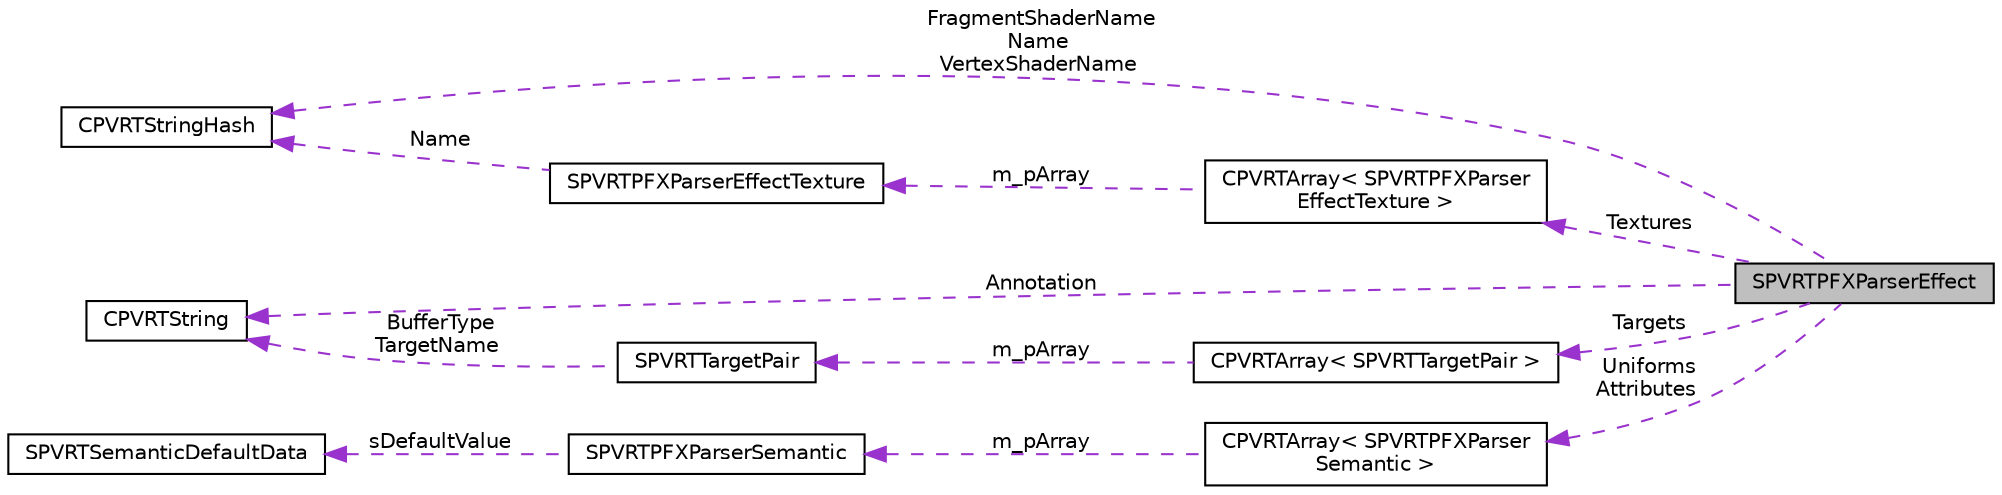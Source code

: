 digraph "SPVRTPFXParserEffect"
{
  edge [fontname="Helvetica",fontsize="10",labelfontname="Helvetica",labelfontsize="10"];
  node [fontname="Helvetica",fontsize="10",shape=record];
  rankdir="LR";
  Node1 [label="SPVRTPFXParserEffect",height=0.2,width=0.4,color="black", fillcolor="grey75", style="filled", fontcolor="black"];
  Node2 -> Node1 [dir="back",color="darkorchid3",fontsize="10",style="dashed",label=" FragmentShaderName\nName\nVertexShaderName" ,fontname="Helvetica"];
  Node2 [label="CPVRTStringHash",height=0.2,width=0.4,color="black", fillcolor="white", style="filled",URL="$class_c_p_v_r_t_string_hash.html",tooltip="Inherits from PVRTString to include PVRTHash functionality for quick string compares. "];
  Node3 -> Node1 [dir="back",color="darkorchid3",fontsize="10",style="dashed",label=" Targets" ,fontname="Helvetica"];
  Node3 [label="CPVRTArray\< SPVRTTargetPair \>",height=0.2,width=0.4,color="black", fillcolor="white", style="filled",URL="$class_c_p_v_r_t_array.html"];
  Node4 -> Node3 [dir="back",color="darkorchid3",fontsize="10",style="dashed",label=" m_pArray" ,fontname="Helvetica"];
  Node4 [label="SPVRTTargetPair",height=0.2,width=0.4,color="black", fillcolor="white", style="filled",URL="$struct_s_p_v_r_t_target_pair.html",tooltip="Stores a buffer type and name for a render target. "];
  Node5 -> Node4 [dir="back",color="darkorchid3",fontsize="10",style="dashed",label=" BufferType\nTargetName" ,fontname="Helvetica"];
  Node5 [label="CPVRTString",height=0.2,width=0.4,color="black", fillcolor="white", style="filled",URL="$class_c_p_v_r_t_string.html",tooltip="A string class. "];
  Node6 -> Node1 [dir="back",color="darkorchid3",fontsize="10",style="dashed",label=" Textures" ,fontname="Helvetica"];
  Node6 [label="CPVRTArray\< SPVRTPFXParser\lEffectTexture \>",height=0.2,width=0.4,color="black", fillcolor="white", style="filled",URL="$class_c_p_v_r_t_array.html"];
  Node7 -> Node6 [dir="back",color="darkorchid3",fontsize="10",style="dashed",label=" m_pArray" ,fontname="Helvetica"];
  Node7 [label="SPVRTPFXParserEffectTexture",height=0.2,width=0.4,color="black", fillcolor="white", style="filled",URL="$struct_s_p_v_r_t_p_f_x_parser_effect_texture.html",tooltip="Stores effect texture information. "];
  Node2 -> Node7 [dir="back",color="darkorchid3",fontsize="10",style="dashed",label=" Name" ,fontname="Helvetica"];
  Node8 -> Node1 [dir="back",color="darkorchid3",fontsize="10",style="dashed",label=" Uniforms\nAttributes" ,fontname="Helvetica"];
  Node8 [label="CPVRTArray\< SPVRTPFXParser\lSemantic \>",height=0.2,width=0.4,color="black", fillcolor="white", style="filled",URL="$class_c_p_v_r_t_array.html"];
  Node9 -> Node8 [dir="back",color="darkorchid3",fontsize="10",style="dashed",label=" m_pArray" ,fontname="Helvetica"];
  Node9 [label="SPVRTPFXParserSemantic",height=0.2,width=0.4,color="black", fillcolor="white", style="filled",URL="$struct_s_p_v_r_t_p_f_x_parser_semantic.html",tooltip="Stores semantic information. "];
  Node10 -> Node9 [dir="back",color="darkorchid3",fontsize="10",style="dashed",label=" sDefaultValue" ,fontname="Helvetica"];
  Node10 [label="SPVRTSemanticDefaultData",height=0.2,width=0.4,color="black", fillcolor="white", style="filled",URL="$struct_s_p_v_r_t_semantic_default_data.html",tooltip="Stores a default value. "];
  Node5 -> Node1 [dir="back",color="darkorchid3",fontsize="10",style="dashed",label=" Annotation" ,fontname="Helvetica"];
}
